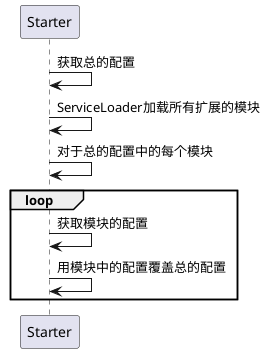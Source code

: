 @startuml
Starter -> Starter: 获取总的配置
Starter -> Starter: ServiceLoader加载所有扩展的模块
Starter -> Starter: 对于总的配置中的每个模块
loop
    Starter -> Starter: 获取模块的配置
    Starter -> Starter: 用模块中的配置覆盖总的配置

end loop

@enduml